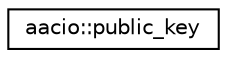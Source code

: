 digraph "Graphical Class Hierarchy"
{
  edge [fontname="Helvetica",fontsize="10",labelfontname="Helvetica",labelfontsize="10"];
  node [fontname="Helvetica",fontsize="10",shape=record];
  rankdir="LR";
  Node0 [label="aacio::public_key",height=0.2,width=0.4,color="black", fillcolor="white", style="filled",URL="$structaacio_1_1public__key.html"];
}
